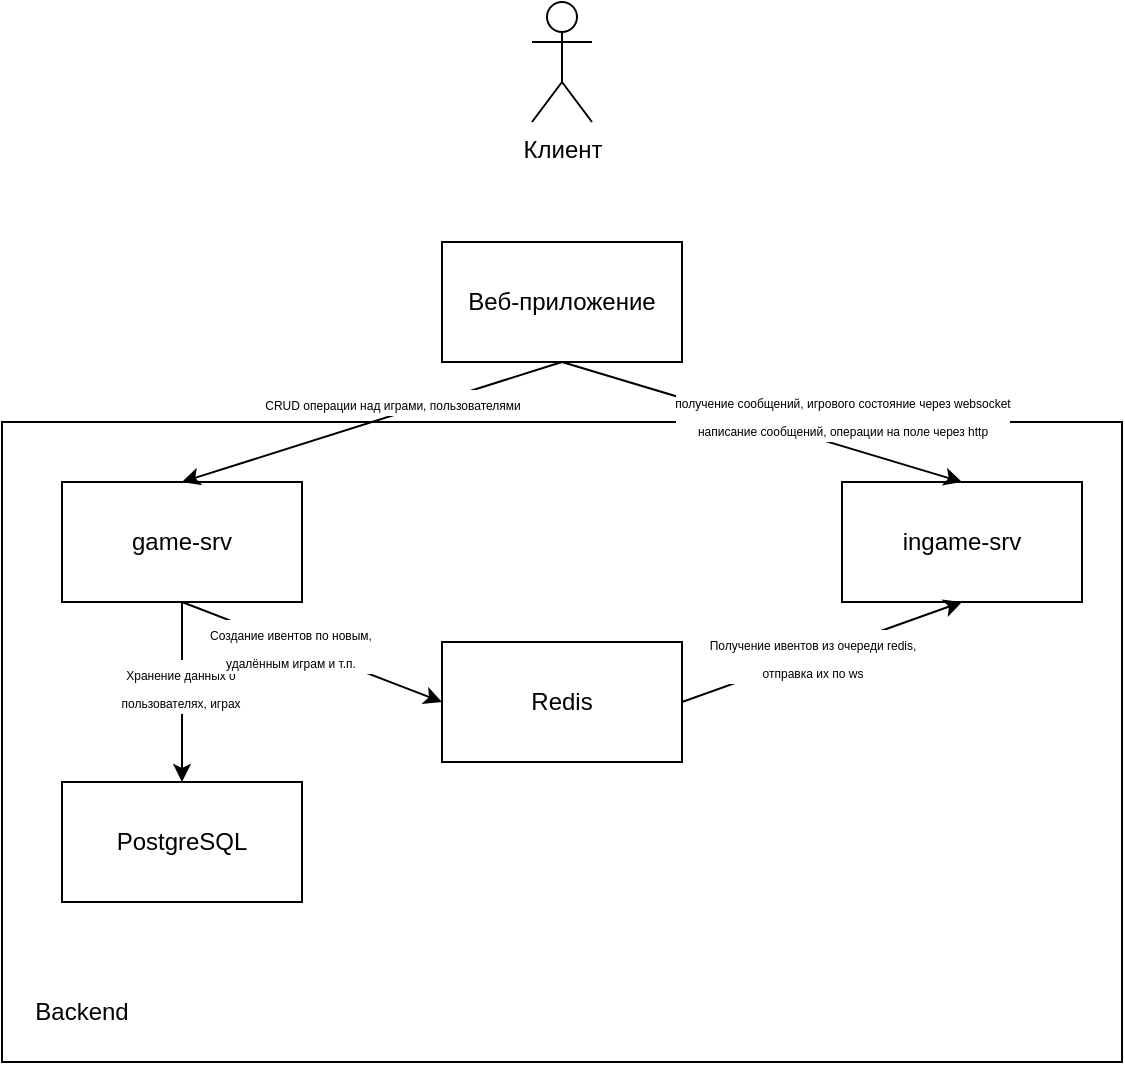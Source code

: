 <mxfile version="27.2.0">
  <diagram name="Страница — 1" id="chyt1C5kyFe_TrTAxUXo">
    <mxGraphModel dx="1047" dy="604" grid="1" gridSize="10" guides="1" tooltips="1" connect="1" arrows="1" fold="1" page="1" pageScale="1" pageWidth="827" pageHeight="1169" math="0" shadow="0">
      <root>
        <mxCell id="0" />
        <mxCell id="1" parent="0" />
        <mxCell id="PZH9s9JdHnYyMdeiWttc-1" value="" style="rounded=0;whiteSpace=wrap;html=1;" parent="1" vertex="1">
          <mxGeometry x="160" y="320" width="560" height="320" as="geometry" />
        </mxCell>
        <mxCell id="PZH9s9JdHnYyMdeiWttc-3" value="Клиент" style="shape=umlActor;verticalLabelPosition=bottom;verticalAlign=top;html=1;outlineConnect=0;" parent="1" vertex="1">
          <mxGeometry x="425" y="110" width="30" height="60" as="geometry" />
        </mxCell>
        <mxCell id="PZH9s9JdHnYyMdeiWttc-4" value="Веб-приложение" style="rounded=0;whiteSpace=wrap;html=1;" parent="1" vertex="1">
          <mxGeometry x="380" y="230" width="120" height="60" as="geometry" />
        </mxCell>
        <mxCell id="PZH9s9JdHnYyMdeiWttc-18" value="" style="edgeStyle=orthogonalEdgeStyle;rounded=0;orthogonalLoop=1;jettySize=auto;html=1;" parent="1" source="PZH9s9JdHnYyMdeiWttc-5" target="PZH9s9JdHnYyMdeiWttc-17" edge="1">
          <mxGeometry relative="1" as="geometry" />
        </mxCell>
        <mxCell id="PZH9s9JdHnYyMdeiWttc-19" value="&lt;font style=&quot;font-size: 6px;&quot;&gt;Хранение данных о&lt;br&gt;пользователях, играх&lt;/font&gt;" style="edgeLabel;html=1;align=center;verticalAlign=middle;resizable=0;points=[];" parent="PZH9s9JdHnYyMdeiWttc-18" vertex="1" connectable="0">
          <mxGeometry x="-0.074" y="-1" relative="1" as="geometry">
            <mxPoint as="offset" />
          </mxGeometry>
        </mxCell>
        <mxCell id="PZH9s9JdHnYyMdeiWttc-5" value="game-srv" style="rounded=0;whiteSpace=wrap;html=1;" parent="1" vertex="1">
          <mxGeometry x="190" y="350" width="120" height="60" as="geometry" />
        </mxCell>
        <mxCell id="PZH9s9JdHnYyMdeiWttc-6" value="Backend" style="text;html=1;align=center;verticalAlign=middle;whiteSpace=wrap;rounded=0;" parent="1" vertex="1">
          <mxGeometry x="170" y="600" width="60" height="30" as="geometry" />
        </mxCell>
        <mxCell id="PZH9s9JdHnYyMdeiWttc-7" value="" style="endArrow=classic;html=1;rounded=0;entryX=0.5;entryY=0;entryDx=0;entryDy=0;exitX=0.5;exitY=1;exitDx=0;exitDy=0;" parent="1" source="PZH9s9JdHnYyMdeiWttc-4" target="PZH9s9JdHnYyMdeiWttc-5" edge="1">
          <mxGeometry width="50" height="50" relative="1" as="geometry">
            <mxPoint x="370" y="450" as="sourcePoint" />
            <mxPoint x="420" y="400" as="targetPoint" />
          </mxGeometry>
        </mxCell>
        <mxCell id="PZH9s9JdHnYyMdeiWttc-8" value="&lt;div&gt;&lt;font style=&quot;font-size: 6px;&quot;&gt;CRUD операции над играми, пользователями&lt;/font&gt;&lt;/div&gt;" style="edgeLabel;html=1;align=center;verticalAlign=middle;resizable=0;points=[];" parent="PZH9s9JdHnYyMdeiWttc-7" vertex="1" connectable="0">
          <mxGeometry x="-0.145" y="2" relative="1" as="geometry">
            <mxPoint x="-5" y="-8" as="offset" />
          </mxGeometry>
        </mxCell>
        <mxCell id="PZH9s9JdHnYyMdeiWttc-9" value="&lt;div&gt;ingame-srv&lt;/div&gt;" style="rounded=0;whiteSpace=wrap;html=1;" parent="1" vertex="1">
          <mxGeometry x="580" y="350" width="120" height="60" as="geometry" />
        </mxCell>
        <mxCell id="PZH9s9JdHnYyMdeiWttc-10" value="" style="endArrow=classic;html=1;rounded=0;entryX=0.5;entryY=0;entryDx=0;entryDy=0;exitX=0.5;exitY=1;exitDx=0;exitDy=0;" parent="1" source="PZH9s9JdHnYyMdeiWttc-4" target="PZH9s9JdHnYyMdeiWttc-9" edge="1">
          <mxGeometry width="50" height="50" relative="1" as="geometry">
            <mxPoint x="370" y="450" as="sourcePoint" />
            <mxPoint x="420" y="400" as="targetPoint" />
          </mxGeometry>
        </mxCell>
        <mxCell id="PZH9s9JdHnYyMdeiWttc-12" value="&lt;font style=&quot;font-size: 6px;&quot;&gt;получение сообщений, игрового состояние через websocket&lt;br&gt;написание сообщений, операции на поле через http&lt;/font&gt;" style="edgeLabel;html=1;align=center;verticalAlign=middle;resizable=0;points=[];" parent="PZH9s9JdHnYyMdeiWttc-10" vertex="1" connectable="0">
          <mxGeometry x="-0.144" y="1" relative="1" as="geometry">
            <mxPoint x="54" y="1" as="offset" />
          </mxGeometry>
        </mxCell>
        <mxCell id="PZH9s9JdHnYyMdeiWttc-13" value="Redis" style="rounded=0;whiteSpace=wrap;html=1;" parent="1" vertex="1">
          <mxGeometry x="380" y="430" width="120" height="60" as="geometry" />
        </mxCell>
        <mxCell id="PZH9s9JdHnYyMdeiWttc-14" value="" style="endArrow=classic;html=1;rounded=0;entryX=0;entryY=0.5;entryDx=0;entryDy=0;exitX=0.5;exitY=1;exitDx=0;exitDy=0;" parent="1" source="PZH9s9JdHnYyMdeiWttc-5" target="PZH9s9JdHnYyMdeiWttc-13" edge="1">
          <mxGeometry width="50" height="50" relative="1" as="geometry">
            <mxPoint x="225" y="500" as="sourcePoint" />
            <mxPoint x="275" y="450" as="targetPoint" />
          </mxGeometry>
        </mxCell>
        <mxCell id="PZH9s9JdHnYyMdeiWttc-15" value="&lt;font style=&quot;font-size: 6px;&quot;&gt;Создание ивентов по новым,&lt;br&gt;удалённым играм и т.п.&lt;/font&gt;" style="edgeLabel;html=1;align=center;verticalAlign=middle;resizable=0;points=[];" parent="PZH9s9JdHnYyMdeiWttc-14" vertex="1" connectable="0">
          <mxGeometry x="-0.165" y="-1" relative="1" as="geometry">
            <mxPoint as="offset" />
          </mxGeometry>
        </mxCell>
        <mxCell id="PZH9s9JdHnYyMdeiWttc-17" value="PostgreSQL" style="rounded=0;whiteSpace=wrap;html=1;" parent="1" vertex="1">
          <mxGeometry x="190" y="500" width="120" height="60" as="geometry" />
        </mxCell>
        <mxCell id="PZH9s9JdHnYyMdeiWttc-20" value="" style="endArrow=classic;html=1;rounded=0;entryX=0.5;entryY=1;entryDx=0;entryDy=0;exitX=1;exitY=0.5;exitDx=0;exitDy=0;" parent="1" source="PZH9s9JdHnYyMdeiWttc-13" target="PZH9s9JdHnYyMdeiWttc-9" edge="1">
          <mxGeometry width="50" height="50" relative="1" as="geometry">
            <mxPoint x="370" y="450" as="sourcePoint" />
            <mxPoint x="420" y="400" as="targetPoint" />
          </mxGeometry>
        </mxCell>
        <mxCell id="PZH9s9JdHnYyMdeiWttc-21" value="&lt;font style=&quot;font-size: 6px;&quot;&gt;Получение ивентов из очереди redis,&lt;br&gt;отправка их по ws&lt;/font&gt;" style="edgeLabel;html=1;align=center;verticalAlign=middle;resizable=0;points=[];" parent="PZH9s9JdHnYyMdeiWttc-20" vertex="1" connectable="0">
          <mxGeometry x="-0.077" relative="1" as="geometry">
            <mxPoint as="offset" />
          </mxGeometry>
        </mxCell>
      </root>
    </mxGraphModel>
  </diagram>
</mxfile>
